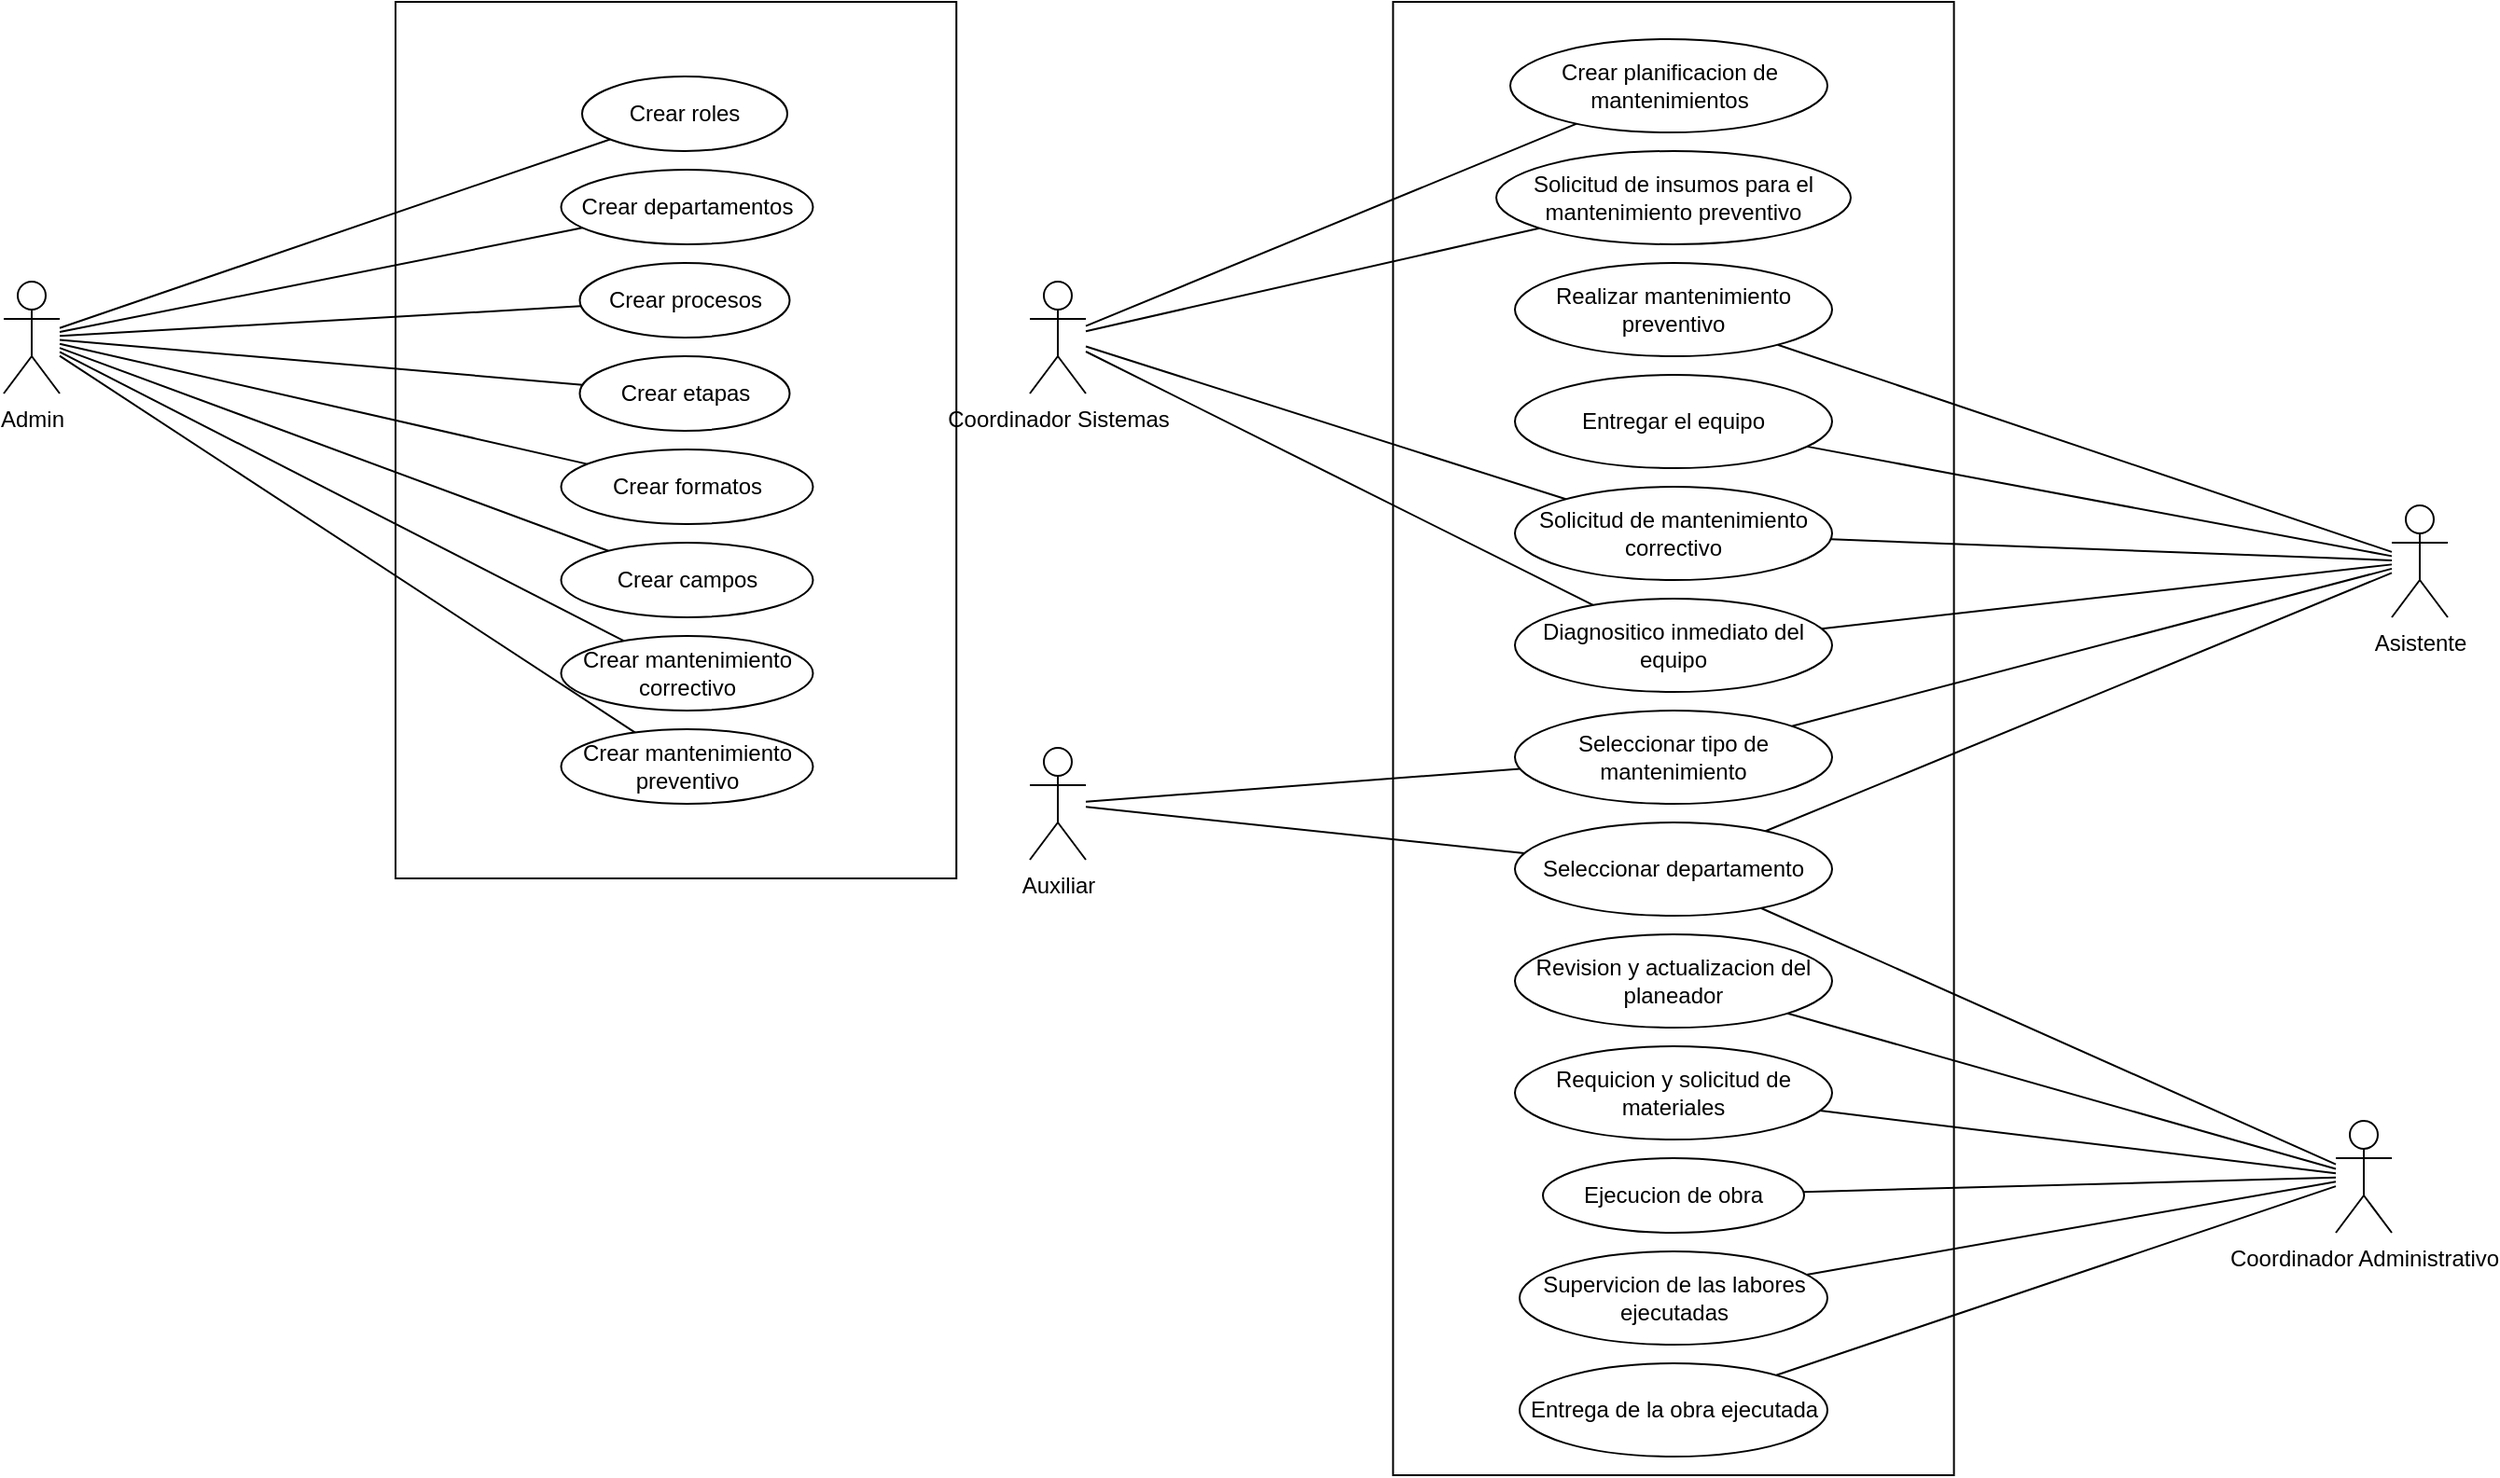 <mxfile version="24.7.10">
  <diagram name="Página-1" id="slRdnjjuHF7EVNd0lsjX">
    <mxGraphModel dx="2474" dy="894" grid="1" gridSize="10" guides="1" tooltips="1" connect="1" arrows="1" fold="1" page="1" pageScale="1" pageWidth="850" pageHeight="1100" math="0" shadow="0">
      <root>
        <mxCell id="0" />
        <mxCell id="1" parent="0" />
        <mxCell id="ijQ2Wkxo8JsokQV01jov-33" value="" style="rounded=0;whiteSpace=wrap;html=1;fontFamily=Helvetica;fontSize=11;fontColor=default;labelBackgroundColor=default;" vertex="1" parent="1">
          <mxGeometry x="784.69" y="100" width="300.62" height="790" as="geometry" />
        </mxCell>
        <mxCell id="ijQ2Wkxo8JsokQV01jov-21" value="" style="rounded=0;whiteSpace=wrap;html=1;fontFamily=Helvetica;fontSize=11;fontColor=default;labelBackgroundColor=default;" vertex="1" parent="1">
          <mxGeometry x="250" y="100" width="300.62" height="470" as="geometry" />
        </mxCell>
        <mxCell id="ijQ2Wkxo8JsokQV01jov-14" style="edgeStyle=none;shape=connector;rounded=0;orthogonalLoop=1;jettySize=auto;html=1;strokeColor=default;align=center;verticalAlign=middle;fontFamily=Helvetica;fontSize=11;fontColor=default;labelBackgroundColor=default;endArrow=none;endFill=0;" edge="1" parent="1" source="ijQ2Wkxo8JsokQV01jov-1" target="ijQ2Wkxo8JsokQV01jov-4">
          <mxGeometry relative="1" as="geometry" />
        </mxCell>
        <mxCell id="ijQ2Wkxo8JsokQV01jov-15" style="edgeStyle=none;shape=connector;rounded=0;orthogonalLoop=1;jettySize=auto;html=1;strokeColor=default;align=center;verticalAlign=middle;fontFamily=Helvetica;fontSize=11;fontColor=default;labelBackgroundColor=default;endArrow=none;endFill=0;" edge="1" parent="1" source="ijQ2Wkxo8JsokQV01jov-1" target="ijQ2Wkxo8JsokQV01jov-5">
          <mxGeometry relative="1" as="geometry" />
        </mxCell>
        <mxCell id="ijQ2Wkxo8JsokQV01jov-16" style="edgeStyle=none;shape=connector;rounded=0;orthogonalLoop=1;jettySize=auto;html=1;strokeColor=default;align=center;verticalAlign=middle;fontFamily=Helvetica;fontSize=11;fontColor=default;labelBackgroundColor=default;endArrow=none;endFill=0;" edge="1" parent="1" source="ijQ2Wkxo8JsokQV01jov-1" target="ijQ2Wkxo8JsokQV01jov-6">
          <mxGeometry relative="1" as="geometry" />
        </mxCell>
        <mxCell id="ijQ2Wkxo8JsokQV01jov-18" style="edgeStyle=none;shape=connector;rounded=0;orthogonalLoop=1;jettySize=auto;html=1;strokeColor=default;align=center;verticalAlign=middle;fontFamily=Helvetica;fontSize=11;fontColor=default;labelBackgroundColor=default;endArrow=none;endFill=0;" edge="1" parent="1" source="ijQ2Wkxo8JsokQV01jov-1" target="ijQ2Wkxo8JsokQV01jov-8">
          <mxGeometry relative="1" as="geometry" />
        </mxCell>
        <mxCell id="ijQ2Wkxo8JsokQV01jov-19" style="edgeStyle=none;shape=connector;rounded=0;orthogonalLoop=1;jettySize=auto;html=1;strokeColor=default;align=center;verticalAlign=middle;fontFamily=Helvetica;fontSize=11;fontColor=default;labelBackgroundColor=default;endArrow=none;endFill=0;" edge="1" parent="1" source="ijQ2Wkxo8JsokQV01jov-1" target="ijQ2Wkxo8JsokQV01jov-7">
          <mxGeometry relative="1" as="geometry" />
        </mxCell>
        <mxCell id="ijQ2Wkxo8JsokQV01jov-20" style="edgeStyle=none;shape=connector;rounded=0;orthogonalLoop=1;jettySize=auto;html=1;strokeColor=default;align=center;verticalAlign=middle;fontFamily=Helvetica;fontSize=11;fontColor=default;labelBackgroundColor=default;endArrow=none;endFill=0;" edge="1" parent="1" source="ijQ2Wkxo8JsokQV01jov-1" target="ijQ2Wkxo8JsokQV01jov-9">
          <mxGeometry relative="1" as="geometry" />
        </mxCell>
        <mxCell id="ijQ2Wkxo8JsokQV01jov-26" style="edgeStyle=none;shape=connector;rounded=0;orthogonalLoop=1;jettySize=auto;html=1;strokeColor=default;align=center;verticalAlign=middle;fontFamily=Helvetica;fontSize=11;fontColor=default;labelBackgroundColor=default;endArrow=none;endFill=0;" edge="1" parent="1" source="ijQ2Wkxo8JsokQV01jov-1" target="ijQ2Wkxo8JsokQV01jov-24">
          <mxGeometry relative="1" as="geometry" />
        </mxCell>
        <mxCell id="ijQ2Wkxo8JsokQV01jov-27" style="edgeStyle=none;shape=connector;rounded=0;orthogonalLoop=1;jettySize=auto;html=1;strokeColor=default;align=center;verticalAlign=middle;fontFamily=Helvetica;fontSize=11;fontColor=default;labelBackgroundColor=default;endArrow=none;endFill=0;" edge="1" parent="1" source="ijQ2Wkxo8JsokQV01jov-1" target="ijQ2Wkxo8JsokQV01jov-25">
          <mxGeometry relative="1" as="geometry" />
        </mxCell>
        <mxCell id="ijQ2Wkxo8JsokQV01jov-1" value="Admin" style="shape=umlActor;verticalLabelPosition=bottom;verticalAlign=top;html=1;outlineConnect=0;" vertex="1" parent="1">
          <mxGeometry x="40" y="250" width="30" height="60" as="geometry" />
        </mxCell>
        <mxCell id="ijQ2Wkxo8JsokQV01jov-4" value="Crear roles" style="ellipse;whiteSpace=wrap;html=1;" vertex="1" parent="1">
          <mxGeometry x="350" y="140" width="110" height="40" as="geometry" />
        </mxCell>
        <mxCell id="ijQ2Wkxo8JsokQV01jov-5" value="Crear departamentos" style="ellipse;whiteSpace=wrap;html=1;" vertex="1" parent="1">
          <mxGeometry x="338.75" y="190" width="135" height="40" as="geometry" />
        </mxCell>
        <mxCell id="ijQ2Wkxo8JsokQV01jov-6" value="Crear procesos" style="ellipse;whiteSpace=wrap;html=1;" vertex="1" parent="1">
          <mxGeometry x="348.75" y="240" width="112.5" height="40" as="geometry" />
        </mxCell>
        <mxCell id="ijQ2Wkxo8JsokQV01jov-7" value="Crear etapas" style="ellipse;whiteSpace=wrap;html=1;" vertex="1" parent="1">
          <mxGeometry x="348.75" y="290" width="112.5" height="40" as="geometry" />
        </mxCell>
        <mxCell id="ijQ2Wkxo8JsokQV01jov-8" value="Crear formatos" style="ellipse;whiteSpace=wrap;html=1;" vertex="1" parent="1">
          <mxGeometry x="338.75" y="340" width="135" height="40" as="geometry" />
        </mxCell>
        <mxCell id="ijQ2Wkxo8JsokQV01jov-9" value="Crear campos" style="ellipse;whiteSpace=wrap;html=1;" vertex="1" parent="1">
          <mxGeometry x="338.75" y="390" width="135" height="40" as="geometry" />
        </mxCell>
        <mxCell id="ijQ2Wkxo8JsokQV01jov-32" style="edgeStyle=none;shape=connector;rounded=0;orthogonalLoop=1;jettySize=auto;html=1;strokeColor=default;align=center;verticalAlign=middle;fontFamily=Helvetica;fontSize=11;fontColor=default;labelBackgroundColor=default;endArrow=none;endFill=0;" edge="1" parent="1" source="ijQ2Wkxo8JsokQV01jov-22" target="ijQ2Wkxo8JsokQV01jov-31">
          <mxGeometry relative="1" as="geometry" />
        </mxCell>
        <mxCell id="ijQ2Wkxo8JsokQV01jov-44" style="edgeStyle=none;shape=connector;rounded=0;orthogonalLoop=1;jettySize=auto;html=1;strokeColor=default;align=center;verticalAlign=middle;fontFamily=Helvetica;fontSize=11;fontColor=default;labelBackgroundColor=default;endArrow=none;endFill=0;" edge="1" parent="1" source="ijQ2Wkxo8JsokQV01jov-22" target="ijQ2Wkxo8JsokQV01jov-42">
          <mxGeometry relative="1" as="geometry" />
        </mxCell>
        <mxCell id="ijQ2Wkxo8JsokQV01jov-46" style="edgeStyle=none;shape=connector;rounded=0;orthogonalLoop=1;jettySize=auto;html=1;strokeColor=default;align=center;verticalAlign=middle;fontFamily=Helvetica;fontSize=11;fontColor=default;labelBackgroundColor=default;endArrow=none;endFill=0;" edge="1" parent="1" source="ijQ2Wkxo8JsokQV01jov-22" target="ijQ2Wkxo8JsokQV01jov-45">
          <mxGeometry relative="1" as="geometry" />
        </mxCell>
        <mxCell id="ijQ2Wkxo8JsokQV01jov-56" style="edgeStyle=none;shape=connector;rounded=0;orthogonalLoop=1;jettySize=auto;html=1;strokeColor=default;align=center;verticalAlign=middle;fontFamily=Helvetica;fontSize=11;fontColor=default;labelBackgroundColor=default;endArrow=none;endFill=0;" edge="1" parent="1" source="ijQ2Wkxo8JsokQV01jov-22" target="ijQ2Wkxo8JsokQV01jov-55">
          <mxGeometry relative="1" as="geometry" />
        </mxCell>
        <mxCell id="ijQ2Wkxo8JsokQV01jov-22" value="Coordinador Sistemas" style="shape=umlActor;verticalLabelPosition=bottom;verticalAlign=top;html=1;outlineConnect=0;" vertex="1" parent="1">
          <mxGeometry x="590" y="250" width="30" height="60" as="geometry" />
        </mxCell>
        <mxCell id="ijQ2Wkxo8JsokQV01jov-24" value="Crear mantenimiento correctivo" style="ellipse;whiteSpace=wrap;html=1;" vertex="1" parent="1">
          <mxGeometry x="338.75" y="440" width="135" height="40" as="geometry" />
        </mxCell>
        <mxCell id="ijQ2Wkxo8JsokQV01jov-25" value="Crear mantenimiento preventivo" style="ellipse;whiteSpace=wrap;html=1;" vertex="1" parent="1">
          <mxGeometry x="338.75" y="490" width="135" height="40" as="geometry" />
        </mxCell>
        <mxCell id="ijQ2Wkxo8JsokQV01jov-31" value="Solicitud de insumos para el mantenimiento preventivo" style="ellipse;whiteSpace=wrap;html=1;" vertex="1" parent="1">
          <mxGeometry x="840" y="180" width="190" height="50" as="geometry" />
        </mxCell>
        <mxCell id="ijQ2Wkxo8JsokQV01jov-39" style="edgeStyle=none;shape=connector;rounded=0;orthogonalLoop=1;jettySize=auto;html=1;strokeColor=default;align=center;verticalAlign=middle;fontFamily=Helvetica;fontSize=11;fontColor=default;labelBackgroundColor=default;endArrow=none;endFill=0;" edge="1" parent="1" source="ijQ2Wkxo8JsokQV01jov-34" target="ijQ2Wkxo8JsokQV01jov-38">
          <mxGeometry relative="1" as="geometry" />
        </mxCell>
        <mxCell id="ijQ2Wkxo8JsokQV01jov-41" style="edgeStyle=none;shape=connector;rounded=0;orthogonalLoop=1;jettySize=auto;html=1;strokeColor=default;align=center;verticalAlign=middle;fontFamily=Helvetica;fontSize=11;fontColor=default;labelBackgroundColor=default;endArrow=none;endFill=0;" edge="1" parent="1" source="ijQ2Wkxo8JsokQV01jov-34" target="ijQ2Wkxo8JsokQV01jov-40">
          <mxGeometry relative="1" as="geometry" />
        </mxCell>
        <mxCell id="ijQ2Wkxo8JsokQV01jov-43" style="edgeStyle=none;shape=connector;rounded=0;orthogonalLoop=1;jettySize=auto;html=1;strokeColor=default;align=center;verticalAlign=middle;fontFamily=Helvetica;fontSize=11;fontColor=default;labelBackgroundColor=default;endArrow=none;endFill=0;" edge="1" parent="1" source="ijQ2Wkxo8JsokQV01jov-34" target="ijQ2Wkxo8JsokQV01jov-42">
          <mxGeometry relative="1" as="geometry" />
        </mxCell>
        <mxCell id="ijQ2Wkxo8JsokQV01jov-47" style="edgeStyle=none;shape=connector;rounded=0;orthogonalLoop=1;jettySize=auto;html=1;strokeColor=default;align=center;verticalAlign=middle;fontFamily=Helvetica;fontSize=11;fontColor=default;labelBackgroundColor=default;endArrow=none;endFill=0;" edge="1" parent="1" source="ijQ2Wkxo8JsokQV01jov-34" target="ijQ2Wkxo8JsokQV01jov-45">
          <mxGeometry relative="1" as="geometry" />
        </mxCell>
        <mxCell id="ijQ2Wkxo8JsokQV01jov-49" style="edgeStyle=none;shape=connector;rounded=0;orthogonalLoop=1;jettySize=auto;html=1;strokeColor=default;align=center;verticalAlign=middle;fontFamily=Helvetica;fontSize=11;fontColor=default;labelBackgroundColor=default;endArrow=none;endFill=0;" edge="1" parent="1" source="ijQ2Wkxo8JsokQV01jov-34" target="ijQ2Wkxo8JsokQV01jov-48">
          <mxGeometry relative="1" as="geometry" />
        </mxCell>
        <mxCell id="ijQ2Wkxo8JsokQV01jov-53" style="edgeStyle=none;shape=connector;rounded=0;orthogonalLoop=1;jettySize=auto;html=1;strokeColor=default;align=center;verticalAlign=middle;fontFamily=Helvetica;fontSize=11;fontColor=default;labelBackgroundColor=default;endArrow=none;endFill=0;" edge="1" parent="1" source="ijQ2Wkxo8JsokQV01jov-34" target="ijQ2Wkxo8JsokQV01jov-52">
          <mxGeometry relative="1" as="geometry" />
        </mxCell>
        <mxCell id="ijQ2Wkxo8JsokQV01jov-34" value="Asistente" style="shape=umlActor;verticalLabelPosition=bottom;verticalAlign=top;html=1;outlineConnect=0;" vertex="1" parent="1">
          <mxGeometry x="1320" y="370" width="30" height="60" as="geometry" />
        </mxCell>
        <mxCell id="ijQ2Wkxo8JsokQV01jov-50" style="edgeStyle=none;shape=connector;rounded=0;orthogonalLoop=1;jettySize=auto;html=1;strokeColor=default;align=center;verticalAlign=middle;fontFamily=Helvetica;fontSize=11;fontColor=default;labelBackgroundColor=default;endArrow=none;endFill=0;" edge="1" parent="1" source="ijQ2Wkxo8JsokQV01jov-35" target="ijQ2Wkxo8JsokQV01jov-48">
          <mxGeometry relative="1" as="geometry" />
        </mxCell>
        <mxCell id="ijQ2Wkxo8JsokQV01jov-54" style="edgeStyle=none;shape=connector;rounded=0;orthogonalLoop=1;jettySize=auto;html=1;strokeColor=default;align=center;verticalAlign=middle;fontFamily=Helvetica;fontSize=11;fontColor=default;labelBackgroundColor=default;endArrow=none;endFill=0;" edge="1" parent="1" source="ijQ2Wkxo8JsokQV01jov-35" target="ijQ2Wkxo8JsokQV01jov-52">
          <mxGeometry relative="1" as="geometry" />
        </mxCell>
        <mxCell id="ijQ2Wkxo8JsokQV01jov-35" value="Auxiliar" style="shape=umlActor;verticalLabelPosition=bottom;verticalAlign=top;html=1;outlineConnect=0;" vertex="1" parent="1">
          <mxGeometry x="590" y="500" width="30" height="60" as="geometry" />
        </mxCell>
        <mxCell id="ijQ2Wkxo8JsokQV01jov-38" value="Realizar mantenimiento preventivo" style="ellipse;whiteSpace=wrap;html=1;" vertex="1" parent="1">
          <mxGeometry x="850" y="240" width="170" height="50" as="geometry" />
        </mxCell>
        <mxCell id="ijQ2Wkxo8JsokQV01jov-40" value="Entregar el equipo" style="ellipse;whiteSpace=wrap;html=1;" vertex="1" parent="1">
          <mxGeometry x="850" y="300" width="170" height="50" as="geometry" />
        </mxCell>
        <mxCell id="ijQ2Wkxo8JsokQV01jov-42" value="Solicitud de mantenimiento correctivo" style="ellipse;whiteSpace=wrap;html=1;" vertex="1" parent="1">
          <mxGeometry x="850" y="360" width="170" height="50" as="geometry" />
        </mxCell>
        <mxCell id="ijQ2Wkxo8JsokQV01jov-45" value="Diagnositico inmediato del equipo" style="ellipse;whiteSpace=wrap;html=1;" vertex="1" parent="1">
          <mxGeometry x="850" y="420" width="170" height="50" as="geometry" />
        </mxCell>
        <mxCell id="ijQ2Wkxo8JsokQV01jov-48" value="Seleccionar departamento" style="ellipse;whiteSpace=wrap;html=1;" vertex="1" parent="1">
          <mxGeometry x="850" y="540" width="170" height="50" as="geometry" />
        </mxCell>
        <mxCell id="ijQ2Wkxo8JsokQV01jov-52" value="Seleccionar tipo de mantenimiento" style="ellipse;whiteSpace=wrap;html=1;" vertex="1" parent="1">
          <mxGeometry x="850" y="480" width="170" height="50" as="geometry" />
        </mxCell>
        <mxCell id="ijQ2Wkxo8JsokQV01jov-55" value="Crear planificacion de mantenimientos" style="ellipse;whiteSpace=wrap;html=1;" vertex="1" parent="1">
          <mxGeometry x="847.5" y="120" width="170" height="50" as="geometry" />
        </mxCell>
        <mxCell id="ijQ2Wkxo8JsokQV01jov-58" style="edgeStyle=none;shape=connector;rounded=0;orthogonalLoop=1;jettySize=auto;html=1;strokeColor=default;align=center;verticalAlign=middle;fontFamily=Helvetica;fontSize=11;fontColor=default;labelBackgroundColor=default;endArrow=none;endFill=0;" edge="1" parent="1" source="ijQ2Wkxo8JsokQV01jov-57" target="ijQ2Wkxo8JsokQV01jov-48">
          <mxGeometry relative="1" as="geometry" />
        </mxCell>
        <mxCell id="ijQ2Wkxo8JsokQV01jov-61" style="edgeStyle=none;shape=connector;rounded=0;orthogonalLoop=1;jettySize=auto;html=1;strokeColor=default;align=center;verticalAlign=middle;fontFamily=Helvetica;fontSize=11;fontColor=default;labelBackgroundColor=default;endArrow=none;endFill=0;" edge="1" parent="1" source="ijQ2Wkxo8JsokQV01jov-57" target="ijQ2Wkxo8JsokQV01jov-60">
          <mxGeometry relative="1" as="geometry" />
        </mxCell>
        <mxCell id="ijQ2Wkxo8JsokQV01jov-64" style="edgeStyle=none;shape=connector;rounded=0;orthogonalLoop=1;jettySize=auto;html=1;strokeColor=default;align=center;verticalAlign=middle;fontFamily=Helvetica;fontSize=11;fontColor=default;labelBackgroundColor=default;endArrow=none;endFill=0;" edge="1" parent="1" source="ijQ2Wkxo8JsokQV01jov-57" target="ijQ2Wkxo8JsokQV01jov-62">
          <mxGeometry relative="1" as="geometry" />
        </mxCell>
        <mxCell id="ijQ2Wkxo8JsokQV01jov-66" style="edgeStyle=none;shape=connector;rounded=0;orthogonalLoop=1;jettySize=auto;html=1;strokeColor=default;align=center;verticalAlign=middle;fontFamily=Helvetica;fontSize=11;fontColor=default;labelBackgroundColor=default;endArrow=none;endFill=0;" edge="1" parent="1" source="ijQ2Wkxo8JsokQV01jov-57" target="ijQ2Wkxo8JsokQV01jov-65">
          <mxGeometry relative="1" as="geometry" />
        </mxCell>
        <mxCell id="ijQ2Wkxo8JsokQV01jov-68" style="edgeStyle=none;shape=connector;rounded=0;orthogonalLoop=1;jettySize=auto;html=1;strokeColor=default;align=center;verticalAlign=middle;fontFamily=Helvetica;fontSize=11;fontColor=default;labelBackgroundColor=default;endArrow=none;endFill=0;" edge="1" parent="1" source="ijQ2Wkxo8JsokQV01jov-57" target="ijQ2Wkxo8JsokQV01jov-67">
          <mxGeometry relative="1" as="geometry" />
        </mxCell>
        <mxCell id="ijQ2Wkxo8JsokQV01jov-70" style="edgeStyle=none;shape=connector;rounded=0;orthogonalLoop=1;jettySize=auto;html=1;strokeColor=default;align=center;verticalAlign=middle;fontFamily=Helvetica;fontSize=11;fontColor=default;labelBackgroundColor=default;endArrow=none;endFill=0;" edge="1" parent="1" source="ijQ2Wkxo8JsokQV01jov-57" target="ijQ2Wkxo8JsokQV01jov-69">
          <mxGeometry relative="1" as="geometry" />
        </mxCell>
        <mxCell id="ijQ2Wkxo8JsokQV01jov-57" value="Coordinador Administrativo" style="shape=umlActor;verticalLabelPosition=bottom;verticalAlign=top;html=1;outlineConnect=0;" vertex="1" parent="1">
          <mxGeometry x="1290" y="700" width="30" height="60" as="geometry" />
        </mxCell>
        <mxCell id="ijQ2Wkxo8JsokQV01jov-60" value="Revision y actualizacion del planeador" style="ellipse;whiteSpace=wrap;html=1;" vertex="1" parent="1">
          <mxGeometry x="850" y="600" width="170" height="50" as="geometry" />
        </mxCell>
        <mxCell id="ijQ2Wkxo8JsokQV01jov-62" value="Requicion y solicitud de materiales" style="ellipse;whiteSpace=wrap;html=1;" vertex="1" parent="1">
          <mxGeometry x="850" y="660" width="170" height="50" as="geometry" />
        </mxCell>
        <mxCell id="ijQ2Wkxo8JsokQV01jov-65" value="Ejecucion de obra" style="ellipse;whiteSpace=wrap;html=1;" vertex="1" parent="1">
          <mxGeometry x="865" y="720" width="140" height="40" as="geometry" />
        </mxCell>
        <mxCell id="ijQ2Wkxo8JsokQV01jov-67" value="Supervicion de las labores ejecutadas" style="ellipse;whiteSpace=wrap;html=1;" vertex="1" parent="1">
          <mxGeometry x="852.5" y="770" width="165" height="50" as="geometry" />
        </mxCell>
        <mxCell id="ijQ2Wkxo8JsokQV01jov-69" value="Entrega de la obra ejecutada" style="ellipse;whiteSpace=wrap;html=1;" vertex="1" parent="1">
          <mxGeometry x="852.5" y="830" width="165" height="50" as="geometry" />
        </mxCell>
      </root>
    </mxGraphModel>
  </diagram>
</mxfile>
